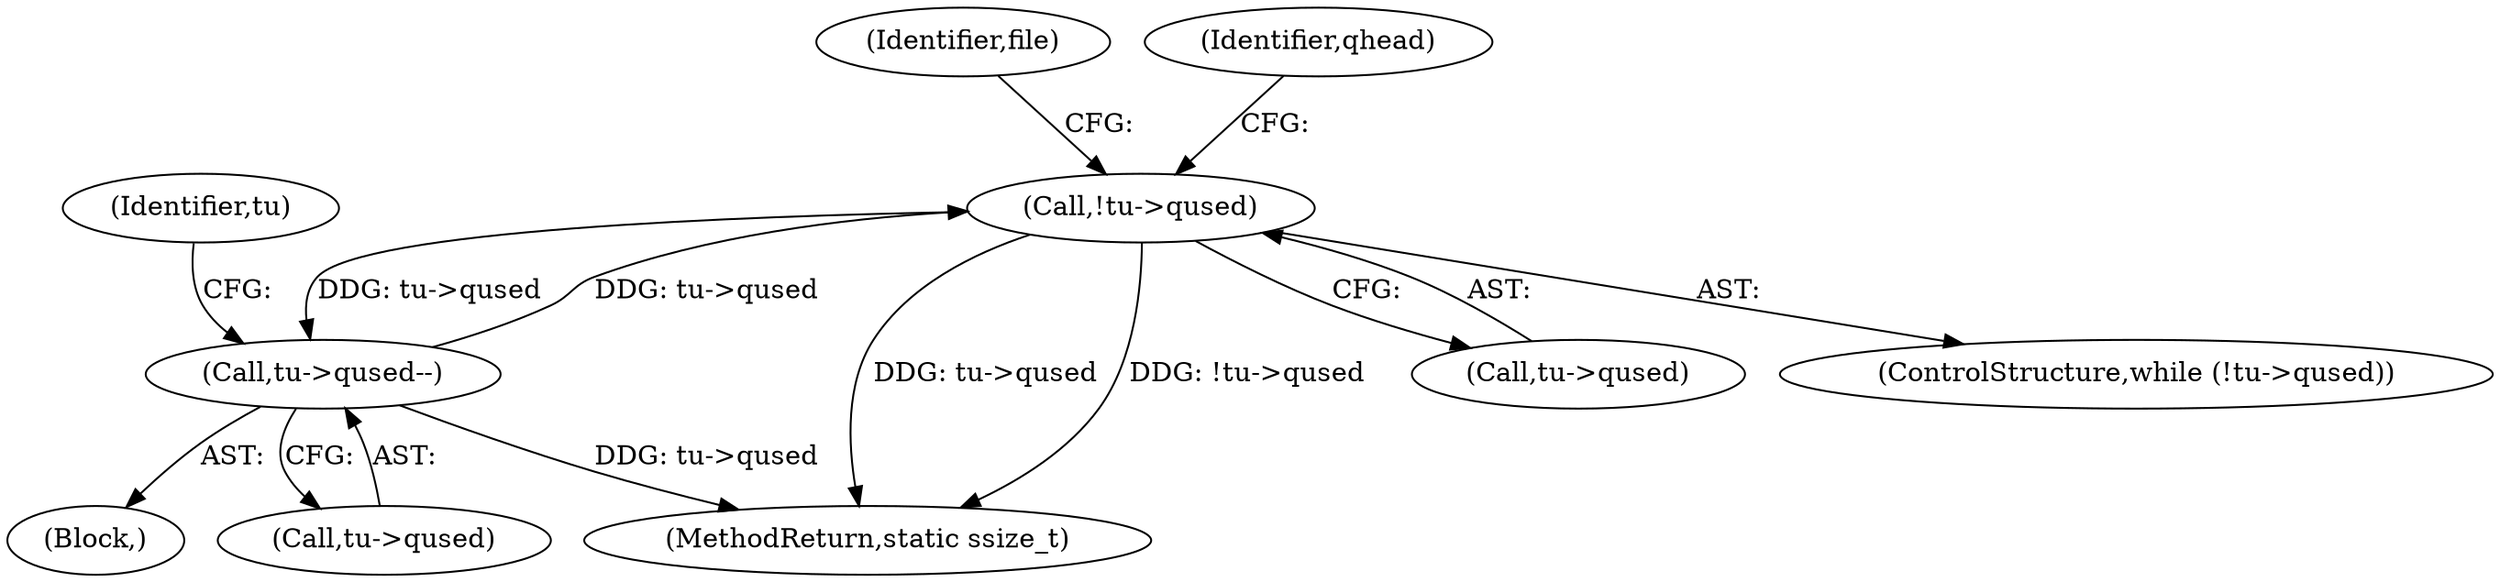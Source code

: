 digraph "0_linux_d11662f4f798b50d8c8743f433842c3e40fe3378@pointer" {
"1000147" [label="(Call,!tu->qused)"];
"1000234" [label="(Call,tu->qused--)"];
"1000147" [label="(Call,!tu->qused)"];
"1000158" [label="(Identifier,file)"];
"1000147" [label="(Call,!tu->qused)"];
"1000319" [label="(MethodReturn,static ssize_t)"];
"1000222" [label="(Identifier,qhead)"];
"1000241" [label="(Identifier,tu)"];
"1000145" [label="(Block,)"];
"1000235" [label="(Call,tu->qused)"];
"1000148" [label="(Call,tu->qused)"];
"1000234" [label="(Call,tu->qused--)"];
"1000146" [label="(ControlStructure,while (!tu->qused))"];
"1000147" -> "1000146"  [label="AST: "];
"1000147" -> "1000148"  [label="CFG: "];
"1000148" -> "1000147"  [label="AST: "];
"1000158" -> "1000147"  [label="CFG: "];
"1000222" -> "1000147"  [label="CFG: "];
"1000147" -> "1000319"  [label="DDG: tu->qused"];
"1000147" -> "1000319"  [label="DDG: !tu->qused"];
"1000234" -> "1000147"  [label="DDG: tu->qused"];
"1000147" -> "1000234"  [label="DDG: tu->qused"];
"1000234" -> "1000145"  [label="AST: "];
"1000234" -> "1000235"  [label="CFG: "];
"1000235" -> "1000234"  [label="AST: "];
"1000241" -> "1000234"  [label="CFG: "];
"1000234" -> "1000319"  [label="DDG: tu->qused"];
}
